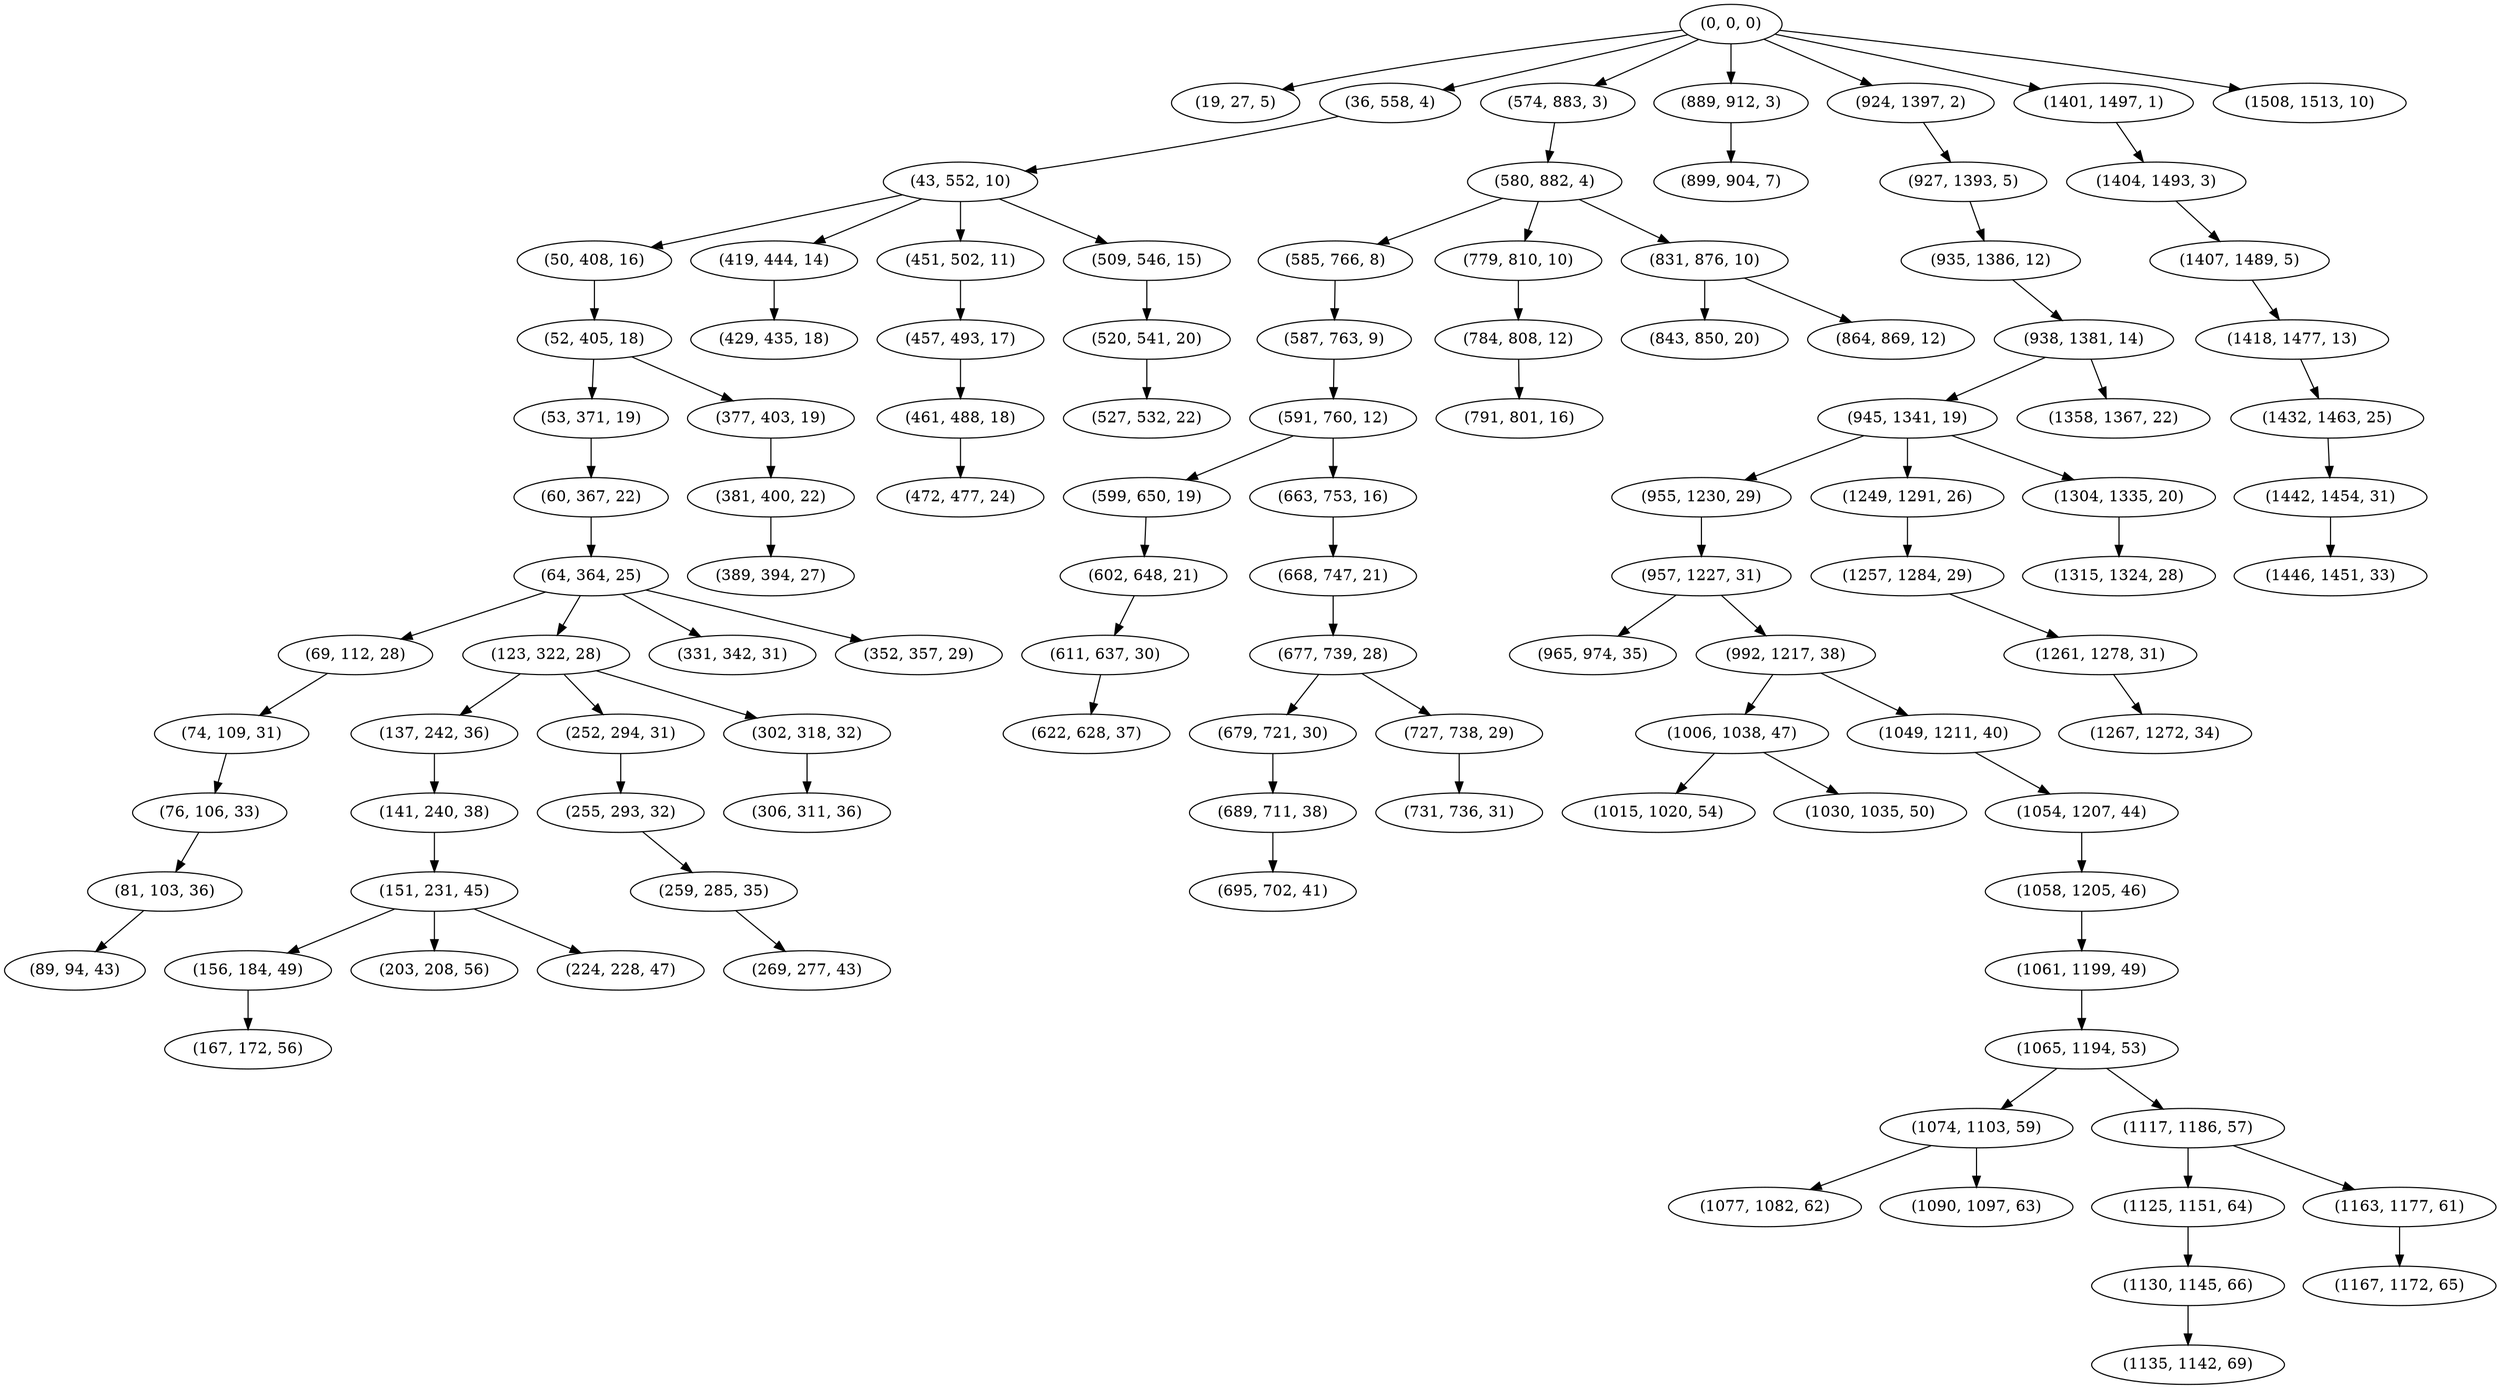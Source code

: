 digraph tree {
    "(0, 0, 0)";
    "(19, 27, 5)";
    "(36, 558, 4)";
    "(43, 552, 10)";
    "(50, 408, 16)";
    "(52, 405, 18)";
    "(53, 371, 19)";
    "(60, 367, 22)";
    "(64, 364, 25)";
    "(69, 112, 28)";
    "(74, 109, 31)";
    "(76, 106, 33)";
    "(81, 103, 36)";
    "(89, 94, 43)";
    "(123, 322, 28)";
    "(137, 242, 36)";
    "(141, 240, 38)";
    "(151, 231, 45)";
    "(156, 184, 49)";
    "(167, 172, 56)";
    "(203, 208, 56)";
    "(224, 228, 47)";
    "(252, 294, 31)";
    "(255, 293, 32)";
    "(259, 285, 35)";
    "(269, 277, 43)";
    "(302, 318, 32)";
    "(306, 311, 36)";
    "(331, 342, 31)";
    "(352, 357, 29)";
    "(377, 403, 19)";
    "(381, 400, 22)";
    "(389, 394, 27)";
    "(419, 444, 14)";
    "(429, 435, 18)";
    "(451, 502, 11)";
    "(457, 493, 17)";
    "(461, 488, 18)";
    "(472, 477, 24)";
    "(509, 546, 15)";
    "(520, 541, 20)";
    "(527, 532, 22)";
    "(574, 883, 3)";
    "(580, 882, 4)";
    "(585, 766, 8)";
    "(587, 763, 9)";
    "(591, 760, 12)";
    "(599, 650, 19)";
    "(602, 648, 21)";
    "(611, 637, 30)";
    "(622, 628, 37)";
    "(663, 753, 16)";
    "(668, 747, 21)";
    "(677, 739, 28)";
    "(679, 721, 30)";
    "(689, 711, 38)";
    "(695, 702, 41)";
    "(727, 738, 29)";
    "(731, 736, 31)";
    "(779, 810, 10)";
    "(784, 808, 12)";
    "(791, 801, 16)";
    "(831, 876, 10)";
    "(843, 850, 20)";
    "(864, 869, 12)";
    "(889, 912, 3)";
    "(899, 904, 7)";
    "(924, 1397, 2)";
    "(927, 1393, 5)";
    "(935, 1386, 12)";
    "(938, 1381, 14)";
    "(945, 1341, 19)";
    "(955, 1230, 29)";
    "(957, 1227, 31)";
    "(965, 974, 35)";
    "(992, 1217, 38)";
    "(1006, 1038, 47)";
    "(1015, 1020, 54)";
    "(1030, 1035, 50)";
    "(1049, 1211, 40)";
    "(1054, 1207, 44)";
    "(1058, 1205, 46)";
    "(1061, 1199, 49)";
    "(1065, 1194, 53)";
    "(1074, 1103, 59)";
    "(1077, 1082, 62)";
    "(1090, 1097, 63)";
    "(1117, 1186, 57)";
    "(1125, 1151, 64)";
    "(1130, 1145, 66)";
    "(1135, 1142, 69)";
    "(1163, 1177, 61)";
    "(1167, 1172, 65)";
    "(1249, 1291, 26)";
    "(1257, 1284, 29)";
    "(1261, 1278, 31)";
    "(1267, 1272, 34)";
    "(1304, 1335, 20)";
    "(1315, 1324, 28)";
    "(1358, 1367, 22)";
    "(1401, 1497, 1)";
    "(1404, 1493, 3)";
    "(1407, 1489, 5)";
    "(1418, 1477, 13)";
    "(1432, 1463, 25)";
    "(1442, 1454, 31)";
    "(1446, 1451, 33)";
    "(1508, 1513, 10)";
    "(0, 0, 0)" -> "(19, 27, 5)";
    "(0, 0, 0)" -> "(36, 558, 4)";
    "(0, 0, 0)" -> "(574, 883, 3)";
    "(0, 0, 0)" -> "(889, 912, 3)";
    "(0, 0, 0)" -> "(924, 1397, 2)";
    "(0, 0, 0)" -> "(1401, 1497, 1)";
    "(0, 0, 0)" -> "(1508, 1513, 10)";
    "(36, 558, 4)" -> "(43, 552, 10)";
    "(43, 552, 10)" -> "(50, 408, 16)";
    "(43, 552, 10)" -> "(419, 444, 14)";
    "(43, 552, 10)" -> "(451, 502, 11)";
    "(43, 552, 10)" -> "(509, 546, 15)";
    "(50, 408, 16)" -> "(52, 405, 18)";
    "(52, 405, 18)" -> "(53, 371, 19)";
    "(52, 405, 18)" -> "(377, 403, 19)";
    "(53, 371, 19)" -> "(60, 367, 22)";
    "(60, 367, 22)" -> "(64, 364, 25)";
    "(64, 364, 25)" -> "(69, 112, 28)";
    "(64, 364, 25)" -> "(123, 322, 28)";
    "(64, 364, 25)" -> "(331, 342, 31)";
    "(64, 364, 25)" -> "(352, 357, 29)";
    "(69, 112, 28)" -> "(74, 109, 31)";
    "(74, 109, 31)" -> "(76, 106, 33)";
    "(76, 106, 33)" -> "(81, 103, 36)";
    "(81, 103, 36)" -> "(89, 94, 43)";
    "(123, 322, 28)" -> "(137, 242, 36)";
    "(123, 322, 28)" -> "(252, 294, 31)";
    "(123, 322, 28)" -> "(302, 318, 32)";
    "(137, 242, 36)" -> "(141, 240, 38)";
    "(141, 240, 38)" -> "(151, 231, 45)";
    "(151, 231, 45)" -> "(156, 184, 49)";
    "(151, 231, 45)" -> "(203, 208, 56)";
    "(151, 231, 45)" -> "(224, 228, 47)";
    "(156, 184, 49)" -> "(167, 172, 56)";
    "(252, 294, 31)" -> "(255, 293, 32)";
    "(255, 293, 32)" -> "(259, 285, 35)";
    "(259, 285, 35)" -> "(269, 277, 43)";
    "(302, 318, 32)" -> "(306, 311, 36)";
    "(377, 403, 19)" -> "(381, 400, 22)";
    "(381, 400, 22)" -> "(389, 394, 27)";
    "(419, 444, 14)" -> "(429, 435, 18)";
    "(451, 502, 11)" -> "(457, 493, 17)";
    "(457, 493, 17)" -> "(461, 488, 18)";
    "(461, 488, 18)" -> "(472, 477, 24)";
    "(509, 546, 15)" -> "(520, 541, 20)";
    "(520, 541, 20)" -> "(527, 532, 22)";
    "(574, 883, 3)" -> "(580, 882, 4)";
    "(580, 882, 4)" -> "(585, 766, 8)";
    "(580, 882, 4)" -> "(779, 810, 10)";
    "(580, 882, 4)" -> "(831, 876, 10)";
    "(585, 766, 8)" -> "(587, 763, 9)";
    "(587, 763, 9)" -> "(591, 760, 12)";
    "(591, 760, 12)" -> "(599, 650, 19)";
    "(591, 760, 12)" -> "(663, 753, 16)";
    "(599, 650, 19)" -> "(602, 648, 21)";
    "(602, 648, 21)" -> "(611, 637, 30)";
    "(611, 637, 30)" -> "(622, 628, 37)";
    "(663, 753, 16)" -> "(668, 747, 21)";
    "(668, 747, 21)" -> "(677, 739, 28)";
    "(677, 739, 28)" -> "(679, 721, 30)";
    "(677, 739, 28)" -> "(727, 738, 29)";
    "(679, 721, 30)" -> "(689, 711, 38)";
    "(689, 711, 38)" -> "(695, 702, 41)";
    "(727, 738, 29)" -> "(731, 736, 31)";
    "(779, 810, 10)" -> "(784, 808, 12)";
    "(784, 808, 12)" -> "(791, 801, 16)";
    "(831, 876, 10)" -> "(843, 850, 20)";
    "(831, 876, 10)" -> "(864, 869, 12)";
    "(889, 912, 3)" -> "(899, 904, 7)";
    "(924, 1397, 2)" -> "(927, 1393, 5)";
    "(927, 1393, 5)" -> "(935, 1386, 12)";
    "(935, 1386, 12)" -> "(938, 1381, 14)";
    "(938, 1381, 14)" -> "(945, 1341, 19)";
    "(938, 1381, 14)" -> "(1358, 1367, 22)";
    "(945, 1341, 19)" -> "(955, 1230, 29)";
    "(945, 1341, 19)" -> "(1249, 1291, 26)";
    "(945, 1341, 19)" -> "(1304, 1335, 20)";
    "(955, 1230, 29)" -> "(957, 1227, 31)";
    "(957, 1227, 31)" -> "(965, 974, 35)";
    "(957, 1227, 31)" -> "(992, 1217, 38)";
    "(992, 1217, 38)" -> "(1006, 1038, 47)";
    "(992, 1217, 38)" -> "(1049, 1211, 40)";
    "(1006, 1038, 47)" -> "(1015, 1020, 54)";
    "(1006, 1038, 47)" -> "(1030, 1035, 50)";
    "(1049, 1211, 40)" -> "(1054, 1207, 44)";
    "(1054, 1207, 44)" -> "(1058, 1205, 46)";
    "(1058, 1205, 46)" -> "(1061, 1199, 49)";
    "(1061, 1199, 49)" -> "(1065, 1194, 53)";
    "(1065, 1194, 53)" -> "(1074, 1103, 59)";
    "(1065, 1194, 53)" -> "(1117, 1186, 57)";
    "(1074, 1103, 59)" -> "(1077, 1082, 62)";
    "(1074, 1103, 59)" -> "(1090, 1097, 63)";
    "(1117, 1186, 57)" -> "(1125, 1151, 64)";
    "(1117, 1186, 57)" -> "(1163, 1177, 61)";
    "(1125, 1151, 64)" -> "(1130, 1145, 66)";
    "(1130, 1145, 66)" -> "(1135, 1142, 69)";
    "(1163, 1177, 61)" -> "(1167, 1172, 65)";
    "(1249, 1291, 26)" -> "(1257, 1284, 29)";
    "(1257, 1284, 29)" -> "(1261, 1278, 31)";
    "(1261, 1278, 31)" -> "(1267, 1272, 34)";
    "(1304, 1335, 20)" -> "(1315, 1324, 28)";
    "(1401, 1497, 1)" -> "(1404, 1493, 3)";
    "(1404, 1493, 3)" -> "(1407, 1489, 5)";
    "(1407, 1489, 5)" -> "(1418, 1477, 13)";
    "(1418, 1477, 13)" -> "(1432, 1463, 25)";
    "(1432, 1463, 25)" -> "(1442, 1454, 31)";
    "(1442, 1454, 31)" -> "(1446, 1451, 33)";
}
